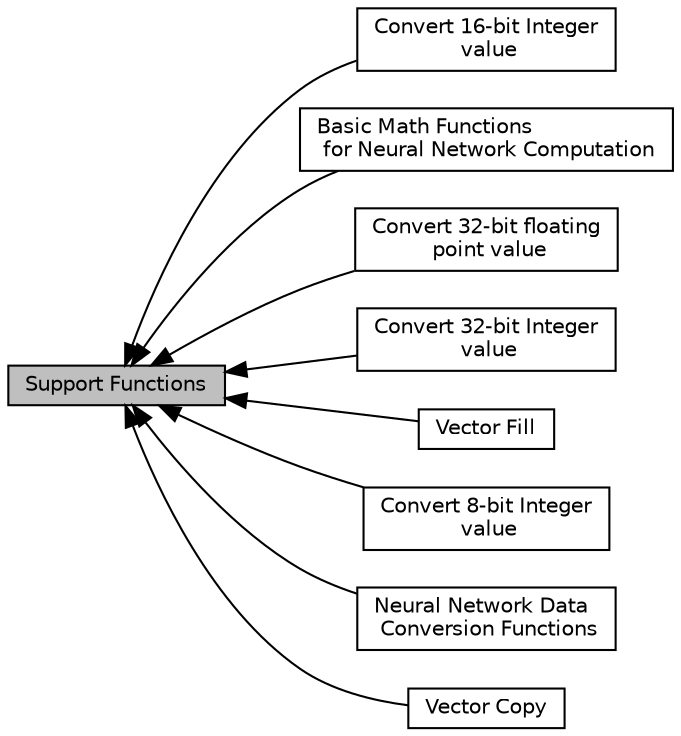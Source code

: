 digraph "Support Functions"
{
  edge [fontname="Helvetica",fontsize="10",labelfontname="Helvetica",labelfontsize="10"];
  node [fontname="Helvetica",fontsize="10",shape=box];
  rankdir=LR;
  Node5 [label="Convert 16-bit Integer\l value",height=0.2,width=0.4,color="black", fillcolor="white", style="filled",URL="$group__q15__to__x.html",tooltip=" "];
  Node8 [label="Basic Math Functions\l for Neural Network Computation",height=0.2,width=0.4,color="black", fillcolor="white", style="filled",URL="$group___n_n_basic_math.html",tooltip=" "];
  Node4 [label="Convert 32-bit floating\l point value",height=0.2,width=0.4,color="black", fillcolor="white", style="filled",URL="$group__float__to__x.html",tooltip=" "];
  Node1 [label="Support Functions",height=0.2,width=0.4,color="black", fillcolor="grey75", style="filled", fontcolor="black",tooltip=" "];
  Node6 [label="Convert 32-bit Integer\l value",height=0.2,width=0.4,color="black", fillcolor="white", style="filled",URL="$group__q31__to__x.html",tooltip=" "];
  Node3 [label="Vector Fill",height=0.2,width=0.4,color="black", fillcolor="white", style="filled",URL="$group___fill.html",tooltip=" "];
  Node7 [label="Convert 8-bit Integer\l value",height=0.2,width=0.4,color="black", fillcolor="white", style="filled",URL="$group__q7__to__x.html",tooltip=" "];
  Node9 [label="Neural Network Data\l Conversion Functions",height=0.2,width=0.4,color="black", fillcolor="white", style="filled",URL="$group__nndata__convert.html",tooltip=" "];
  Node2 [label="Vector Copy",height=0.2,width=0.4,color="black", fillcolor="white", style="filled",URL="$group__copy.html",tooltip=" "];
  Node1->Node2 [shape=plaintext, dir="back", style="solid"];
  Node1->Node3 [shape=plaintext, dir="back", style="solid"];
  Node1->Node4 [shape=plaintext, dir="back", style="solid"];
  Node1->Node5 [shape=plaintext, dir="back", style="solid"];
  Node1->Node6 [shape=plaintext, dir="back", style="solid"];
  Node1->Node7 [shape=plaintext, dir="back", style="solid"];
  Node1->Node8 [shape=plaintext, dir="back", style="solid"];
  Node1->Node9 [shape=plaintext, dir="back", style="solid"];
}
